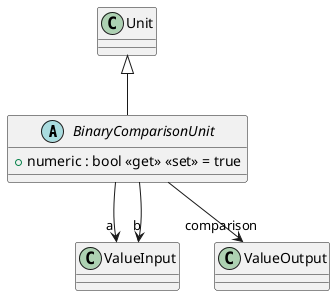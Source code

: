 @startuml
abstract class BinaryComparisonUnit {
    + numeric : bool <<get>> <<set>> = true
}
Unit <|-- BinaryComparisonUnit
BinaryComparisonUnit --> "a" ValueInput
BinaryComparisonUnit --> "b" ValueInput
BinaryComparisonUnit --> "comparison" ValueOutput
@enduml
